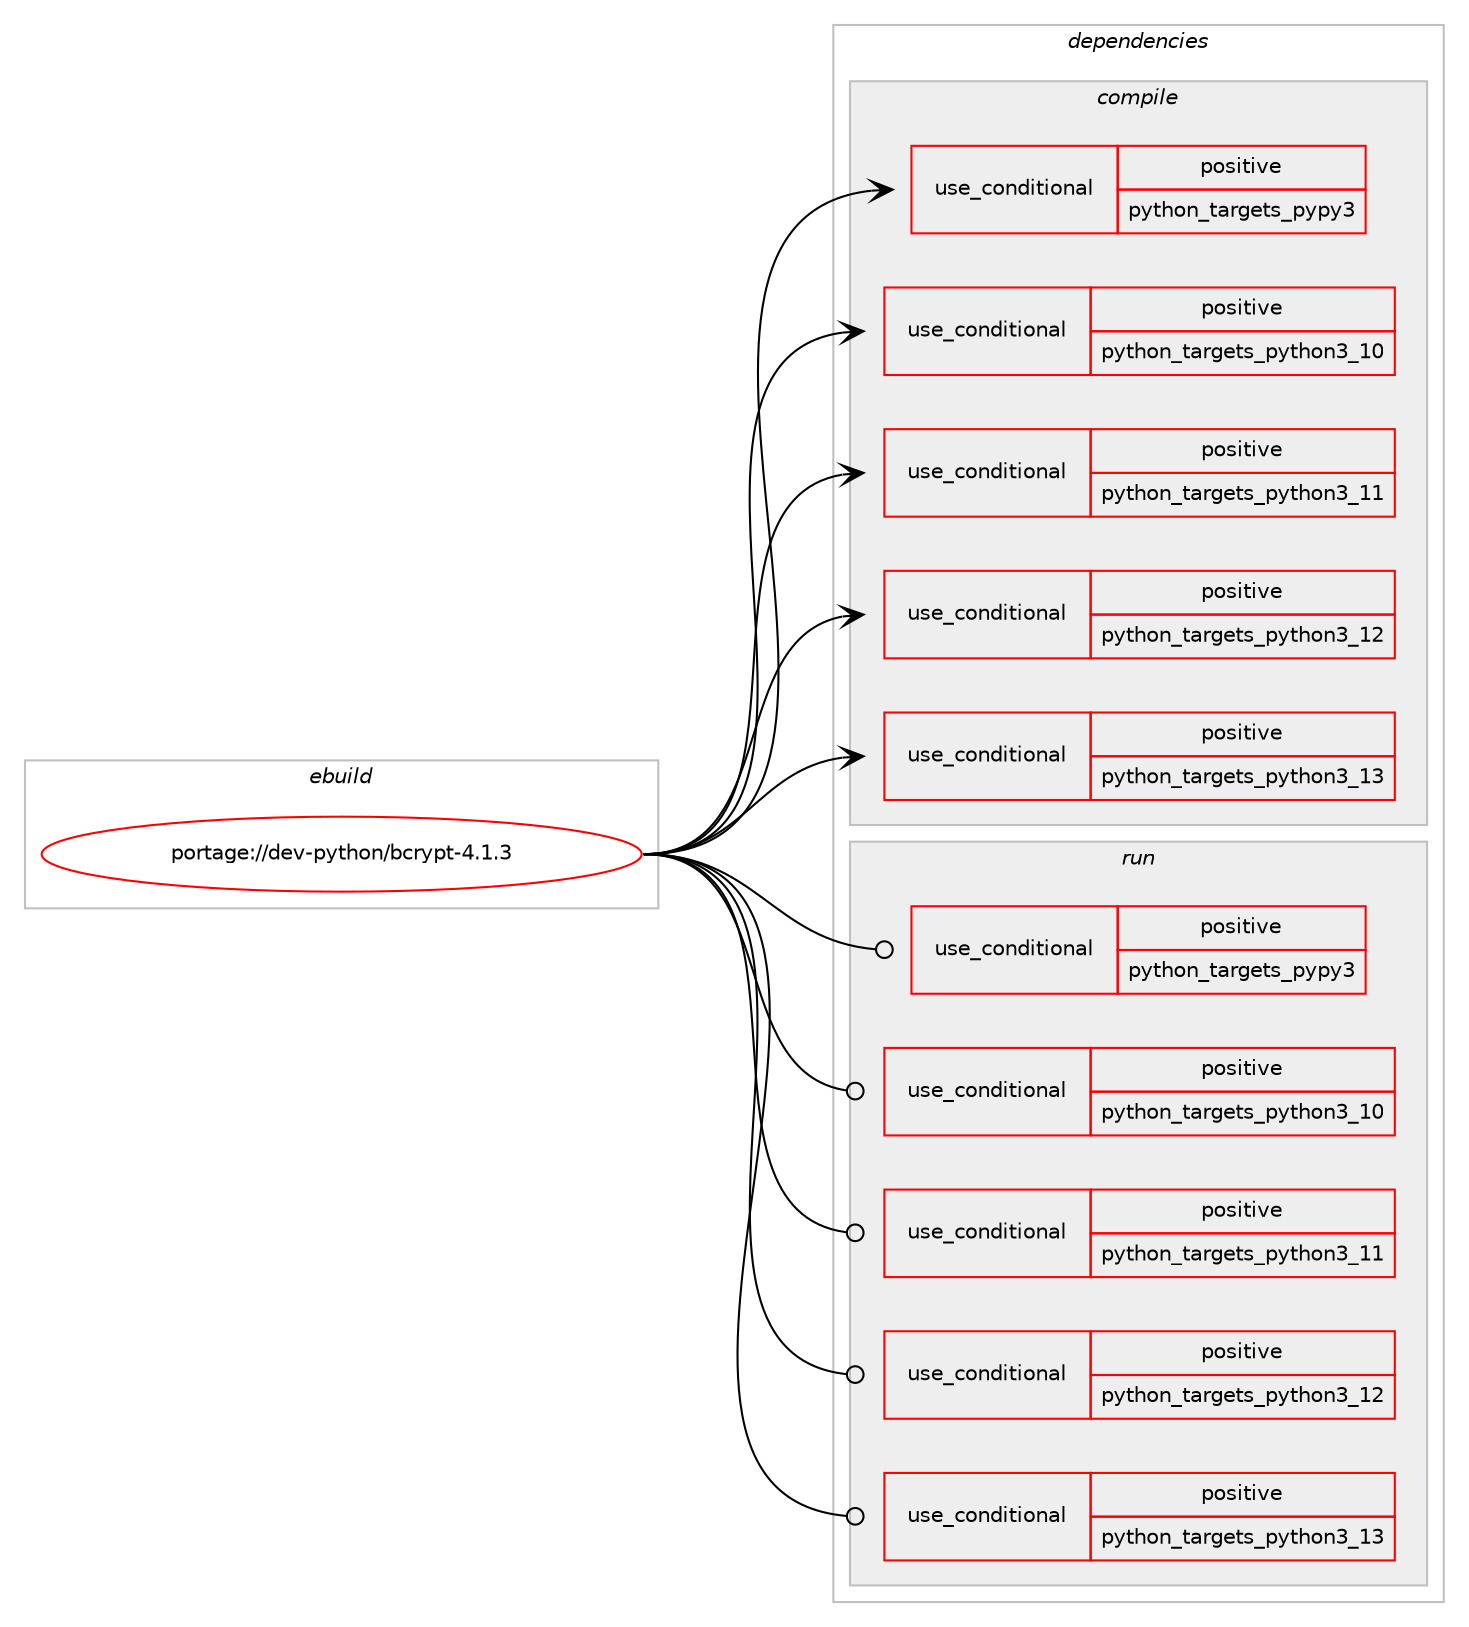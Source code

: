 digraph prolog {

# *************
# Graph options
# *************

newrank=true;
concentrate=true;
compound=true;
graph [rankdir=LR,fontname=Helvetica,fontsize=10,ranksep=1.5];#, ranksep=2.5, nodesep=0.2];
edge  [arrowhead=vee];
node  [fontname=Helvetica,fontsize=10];

# **********
# The ebuild
# **********

subgraph cluster_leftcol {
color=gray;
rank=same;
label=<<i>ebuild</i>>;
id [label="portage://dev-python/bcrypt-4.1.3", color=red, width=4, href="../dev-python/bcrypt-4.1.3.svg"];
}

# ****************
# The dependencies
# ****************

subgraph cluster_midcol {
color=gray;
label=<<i>dependencies</i>>;
subgraph cluster_compile {
fillcolor="#eeeeee";
style=filled;
label=<<i>compile</i>>;
subgraph cond30318 {
dependency71559 [label=<<TABLE BORDER="0" CELLBORDER="1" CELLSPACING="0" CELLPADDING="4"><TR><TD ROWSPAN="3" CELLPADDING="10">use_conditional</TD></TR><TR><TD>positive</TD></TR><TR><TD>python_targets_pypy3</TD></TR></TABLE>>, shape=none, color=red];
# *** BEGIN UNKNOWN DEPENDENCY TYPE (TODO) ***
# dependency71559 -> package_dependency(portage://dev-python/bcrypt-4.1.3,install,no,dev-python,pypy3,none,[,,],any_same_slot,[])
# *** END UNKNOWN DEPENDENCY TYPE (TODO) ***

}
id:e -> dependency71559:w [weight=20,style="solid",arrowhead="vee"];
subgraph cond30319 {
dependency71560 [label=<<TABLE BORDER="0" CELLBORDER="1" CELLSPACING="0" CELLPADDING="4"><TR><TD ROWSPAN="3" CELLPADDING="10">use_conditional</TD></TR><TR><TD>positive</TD></TR><TR><TD>python_targets_python3_10</TD></TR></TABLE>>, shape=none, color=red];
# *** BEGIN UNKNOWN DEPENDENCY TYPE (TODO) ***
# dependency71560 -> package_dependency(portage://dev-python/bcrypt-4.1.3,install,no,dev-lang,python,none,[,,],[slot(3.10)],[])
# *** END UNKNOWN DEPENDENCY TYPE (TODO) ***

}
id:e -> dependency71560:w [weight=20,style="solid",arrowhead="vee"];
subgraph cond30320 {
dependency71561 [label=<<TABLE BORDER="0" CELLBORDER="1" CELLSPACING="0" CELLPADDING="4"><TR><TD ROWSPAN="3" CELLPADDING="10">use_conditional</TD></TR><TR><TD>positive</TD></TR><TR><TD>python_targets_python3_11</TD></TR></TABLE>>, shape=none, color=red];
# *** BEGIN UNKNOWN DEPENDENCY TYPE (TODO) ***
# dependency71561 -> package_dependency(portage://dev-python/bcrypt-4.1.3,install,no,dev-lang,python,none,[,,],[slot(3.11)],[])
# *** END UNKNOWN DEPENDENCY TYPE (TODO) ***

}
id:e -> dependency71561:w [weight=20,style="solid",arrowhead="vee"];
subgraph cond30321 {
dependency71562 [label=<<TABLE BORDER="0" CELLBORDER="1" CELLSPACING="0" CELLPADDING="4"><TR><TD ROWSPAN="3" CELLPADDING="10">use_conditional</TD></TR><TR><TD>positive</TD></TR><TR><TD>python_targets_python3_12</TD></TR></TABLE>>, shape=none, color=red];
# *** BEGIN UNKNOWN DEPENDENCY TYPE (TODO) ***
# dependency71562 -> package_dependency(portage://dev-python/bcrypt-4.1.3,install,no,dev-lang,python,none,[,,],[slot(3.12)],[])
# *** END UNKNOWN DEPENDENCY TYPE (TODO) ***

}
id:e -> dependency71562:w [weight=20,style="solid",arrowhead="vee"];
subgraph cond30322 {
dependency71563 [label=<<TABLE BORDER="0" CELLBORDER="1" CELLSPACING="0" CELLPADDING="4"><TR><TD ROWSPAN="3" CELLPADDING="10">use_conditional</TD></TR><TR><TD>positive</TD></TR><TR><TD>python_targets_python3_13</TD></TR></TABLE>>, shape=none, color=red];
# *** BEGIN UNKNOWN DEPENDENCY TYPE (TODO) ***
# dependency71563 -> package_dependency(portage://dev-python/bcrypt-4.1.3,install,no,dev-lang,python,none,[,,],[slot(3.13)],[])
# *** END UNKNOWN DEPENDENCY TYPE (TODO) ***

}
id:e -> dependency71563:w [weight=20,style="solid",arrowhead="vee"];
}
subgraph cluster_compileandrun {
fillcolor="#eeeeee";
style=filled;
label=<<i>compile and run</i>>;
}
subgraph cluster_run {
fillcolor="#eeeeee";
style=filled;
label=<<i>run</i>>;
subgraph cond30323 {
dependency71564 [label=<<TABLE BORDER="0" CELLBORDER="1" CELLSPACING="0" CELLPADDING="4"><TR><TD ROWSPAN="3" CELLPADDING="10">use_conditional</TD></TR><TR><TD>positive</TD></TR><TR><TD>python_targets_pypy3</TD></TR></TABLE>>, shape=none, color=red];
# *** BEGIN UNKNOWN DEPENDENCY TYPE (TODO) ***
# dependency71564 -> package_dependency(portage://dev-python/bcrypt-4.1.3,run,no,dev-python,pypy3,none,[,,],any_same_slot,[])
# *** END UNKNOWN DEPENDENCY TYPE (TODO) ***

}
id:e -> dependency71564:w [weight=20,style="solid",arrowhead="odot"];
subgraph cond30324 {
dependency71565 [label=<<TABLE BORDER="0" CELLBORDER="1" CELLSPACING="0" CELLPADDING="4"><TR><TD ROWSPAN="3" CELLPADDING="10">use_conditional</TD></TR><TR><TD>positive</TD></TR><TR><TD>python_targets_python3_10</TD></TR></TABLE>>, shape=none, color=red];
# *** BEGIN UNKNOWN DEPENDENCY TYPE (TODO) ***
# dependency71565 -> package_dependency(portage://dev-python/bcrypt-4.1.3,run,no,dev-lang,python,none,[,,],[slot(3.10)],[])
# *** END UNKNOWN DEPENDENCY TYPE (TODO) ***

}
id:e -> dependency71565:w [weight=20,style="solid",arrowhead="odot"];
subgraph cond30325 {
dependency71566 [label=<<TABLE BORDER="0" CELLBORDER="1" CELLSPACING="0" CELLPADDING="4"><TR><TD ROWSPAN="3" CELLPADDING="10">use_conditional</TD></TR><TR><TD>positive</TD></TR><TR><TD>python_targets_python3_11</TD></TR></TABLE>>, shape=none, color=red];
# *** BEGIN UNKNOWN DEPENDENCY TYPE (TODO) ***
# dependency71566 -> package_dependency(portage://dev-python/bcrypt-4.1.3,run,no,dev-lang,python,none,[,,],[slot(3.11)],[])
# *** END UNKNOWN DEPENDENCY TYPE (TODO) ***

}
id:e -> dependency71566:w [weight=20,style="solid",arrowhead="odot"];
subgraph cond30326 {
dependency71567 [label=<<TABLE BORDER="0" CELLBORDER="1" CELLSPACING="0" CELLPADDING="4"><TR><TD ROWSPAN="3" CELLPADDING="10">use_conditional</TD></TR><TR><TD>positive</TD></TR><TR><TD>python_targets_python3_12</TD></TR></TABLE>>, shape=none, color=red];
# *** BEGIN UNKNOWN DEPENDENCY TYPE (TODO) ***
# dependency71567 -> package_dependency(portage://dev-python/bcrypt-4.1.3,run,no,dev-lang,python,none,[,,],[slot(3.12)],[])
# *** END UNKNOWN DEPENDENCY TYPE (TODO) ***

}
id:e -> dependency71567:w [weight=20,style="solid",arrowhead="odot"];
subgraph cond30327 {
dependency71568 [label=<<TABLE BORDER="0" CELLBORDER="1" CELLSPACING="0" CELLPADDING="4"><TR><TD ROWSPAN="3" CELLPADDING="10">use_conditional</TD></TR><TR><TD>positive</TD></TR><TR><TD>python_targets_python3_13</TD></TR></TABLE>>, shape=none, color=red];
# *** BEGIN UNKNOWN DEPENDENCY TYPE (TODO) ***
# dependency71568 -> package_dependency(portage://dev-python/bcrypt-4.1.3,run,no,dev-lang,python,none,[,,],[slot(3.13)],[])
# *** END UNKNOWN DEPENDENCY TYPE (TODO) ***

}
id:e -> dependency71568:w [weight=20,style="solid",arrowhead="odot"];
}
}

# **************
# The candidates
# **************

subgraph cluster_choices {
rank=same;
color=gray;
label=<<i>candidates</i>>;

}

}
